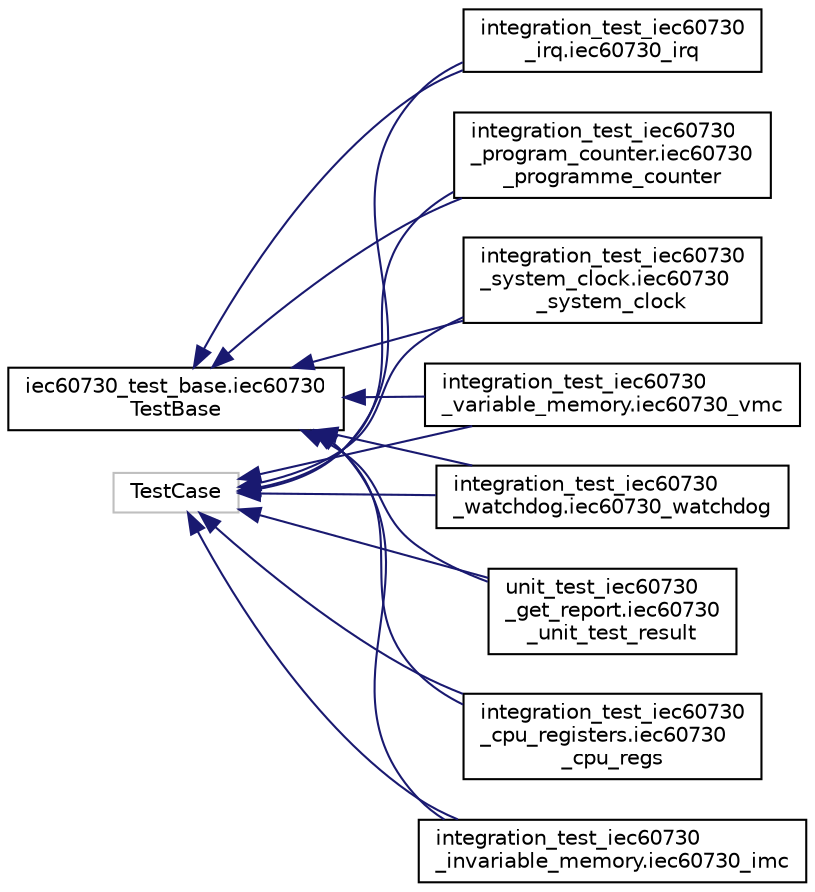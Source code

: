 digraph "Graphical Class Hierarchy"
{
 // LATEX_PDF_SIZE
  edge [fontname="Helvetica",fontsize="10",labelfontname="Helvetica",labelfontsize="10"];
  node [fontname="Helvetica",fontsize="10",shape=record];
  rankdir="LR";
  Node73 [label="iec60730_test_base.iec60730\lTestBase",height=0.2,width=0.4,color="black", fillcolor="white", style="filled",URL="$classiec60730__test__base_1_1iec60730TestBase.html",tooltip=" "];
  Node73 -> Node0 [dir="back",color="midnightblue",fontsize="10",style="solid",fontname="Helvetica"];
  Node0 [label="integration_test_iec60730\l_cpu_registers.iec60730\l_cpu_regs",height=0.2,width=0.4,color="black", fillcolor="white", style="filled",URL="$classintegration__test__iec60730__cpu__registers_1_1iec60730__cpu__regs.html",tooltip="IEC60730 CPU Register Check Tests."];
  Node73 -> Node3 [dir="back",color="midnightblue",fontsize="10",style="solid",fontname="Helvetica"];
  Node3 [label="integration_test_iec60730\l_invariable_memory.iec60730_imc",height=0.2,width=0.4,color="black", fillcolor="white", style="filled",URL="$classintegration__test__iec60730__invariable__memory_1_1iec60730__imc.html",tooltip="IEC60730 Invariable Memory Plausibility Verification Tests."];
  Node73 -> Node4 [dir="back",color="midnightblue",fontsize="10",style="solid",fontname="Helvetica"];
  Node4 [label="integration_test_iec60730\l_irq.iec60730_irq",height=0.2,width=0.4,color="black", fillcolor="white", style="filled",URL="$classintegration__test__iec60730__irq_1_1iec60730__irq.html",tooltip="IEC60730 IRQ Plausibility Verification Tests."];
  Node73 -> Node5 [dir="back",color="midnightblue",fontsize="10",style="solid",fontname="Helvetica"];
  Node5 [label="integration_test_iec60730\l_program_counter.iec60730\l_programme_counter",height=0.2,width=0.4,color="black", fillcolor="white", style="filled",URL="$classintegration__test__iec60730__program__counter_1_1iec60730__programme__counter.html",tooltip="IEC60730 CPU Program counter Tests."];
  Node73 -> Node6 [dir="back",color="midnightblue",fontsize="10",style="solid",fontname="Helvetica"];
  Node6 [label="integration_test_iec60730\l_system_clock.iec60730\l_system_clock",height=0.2,width=0.4,color="black", fillcolor="white", style="filled",URL="$classintegration__test__iec60730__system__clock_1_1iec60730__system__clock.html",tooltip="IEC60730 System Clock Verification Tests."];
  Node73 -> Node7 [dir="back",color="midnightblue",fontsize="10",style="solid",fontname="Helvetica"];
  Node7 [label="integration_test_iec60730\l_variable_memory.iec60730_vmc",height=0.2,width=0.4,color="black", fillcolor="white", style="filled",URL="$classintegration__test__iec60730__variable__memory_1_1iec60730__vmc.html",tooltip="IEC60730 Variable Memory Plausibility Verification Tests."];
  Node73 -> Node8 [dir="back",color="midnightblue",fontsize="10",style="solid",fontname="Helvetica"];
  Node8 [label="integration_test_iec60730\l_watchdog.iec60730_watchdog",height=0.2,width=0.4,color="black", fillcolor="white", style="filled",URL="$classintegration__test__iec60730__watchdog_1_1iec60730__watchdog.html",tooltip="IEC60730 Watchdog Verification Tests."];
  Node73 -> Node9 [dir="back",color="midnightblue",fontsize="10",style="solid",fontname="Helvetica"];
  Node9 [label="unit_test_iec60730\l_get_report.iec60730\l_unit_test_result",height=0.2,width=0.4,color="black", fillcolor="white", style="filled",URL="$classunit__test__iec60730__get__report_1_1iec60730__unit__test__result.html",tooltip="IEC60730 get unit test result."];
  Node1 [label="TestCase",height=0.2,width=0.4,color="grey75", fillcolor="white", style="filled",tooltip=" "];
  Node1 -> Node0 [dir="back",color="midnightblue",fontsize="10",style="solid",fontname="Helvetica"];
  Node1 -> Node3 [dir="back",color="midnightblue",fontsize="10",style="solid",fontname="Helvetica"];
  Node1 -> Node4 [dir="back",color="midnightblue",fontsize="10",style="solid",fontname="Helvetica"];
  Node1 -> Node5 [dir="back",color="midnightblue",fontsize="10",style="solid",fontname="Helvetica"];
  Node1 -> Node6 [dir="back",color="midnightblue",fontsize="10",style="solid",fontname="Helvetica"];
  Node1 -> Node7 [dir="back",color="midnightblue",fontsize="10",style="solid",fontname="Helvetica"];
  Node1 -> Node8 [dir="back",color="midnightblue",fontsize="10",style="solid",fontname="Helvetica"];
  Node1 -> Node9 [dir="back",color="midnightblue",fontsize="10",style="solid",fontname="Helvetica"];
}

